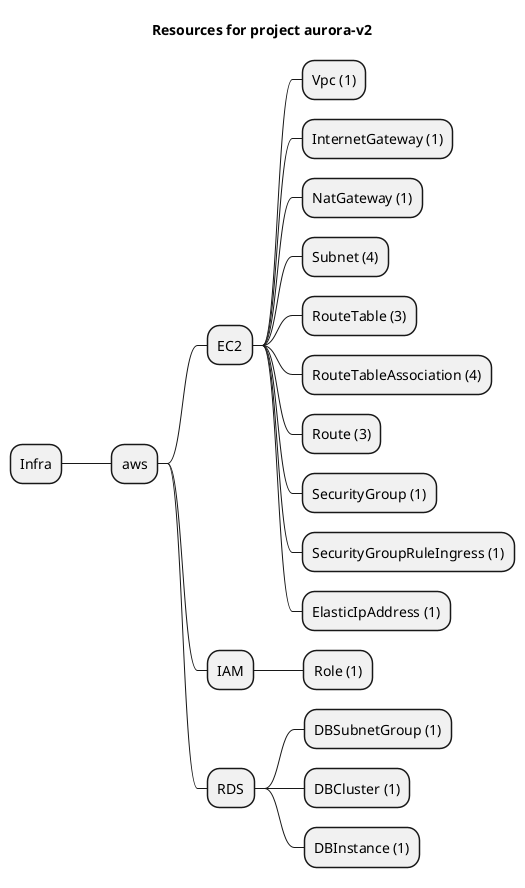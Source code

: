 @startmindmap
title Resources for project aurora-v2
skinparam monochrome true
+ Infra
++ aws
+++ EC2
++++ Vpc (1)
++++ InternetGateway (1)
++++ NatGateway (1)
++++ Subnet (4)
++++ RouteTable (3)
++++ RouteTableAssociation (4)
++++ Route (3)
++++ SecurityGroup (1)
++++ SecurityGroupRuleIngress (1)
++++ ElasticIpAddress (1)
+++ IAM
++++ Role (1)
+++ RDS
++++ DBSubnetGroup (1)
++++ DBCluster (1)
++++ DBInstance (1)
@endmindmap